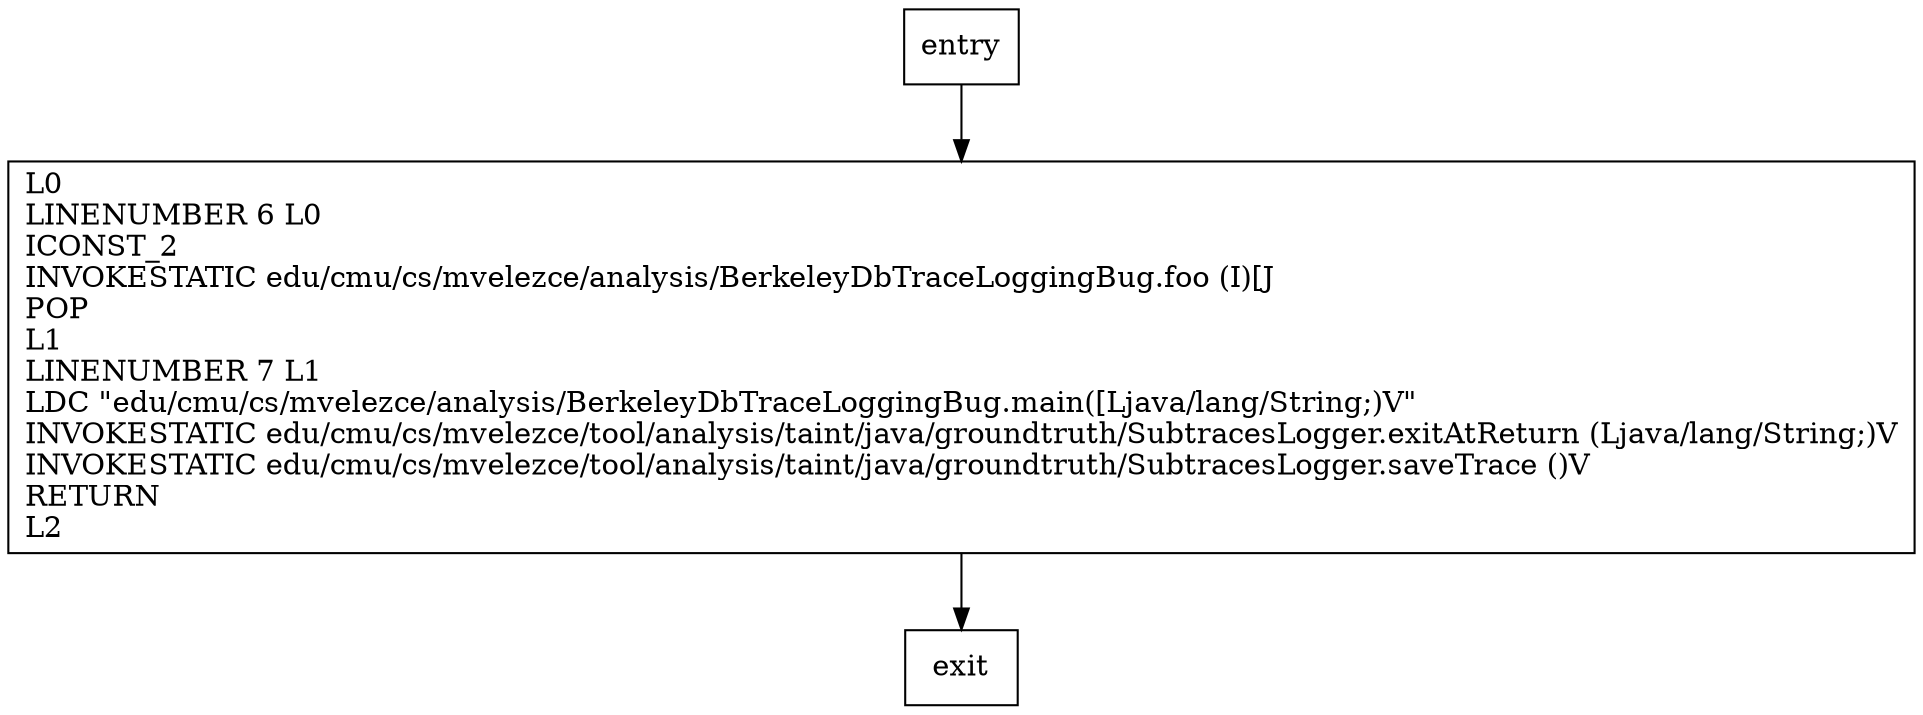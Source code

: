 digraph main {
node [shape=record];
1681094402 [label="L0\lLINENUMBER 6 L0\lICONST_2\lINVOKESTATIC edu/cmu/cs/mvelezce/analysis/BerkeleyDbTraceLoggingBug.foo (I)[J\lPOP\lL1\lLINENUMBER 7 L1\lLDC \"edu/cmu/cs/mvelezce/analysis/BerkeleyDbTraceLoggingBug.main([Ljava/lang/String;)V\"\lINVOKESTATIC edu/cmu/cs/mvelezce/tool/analysis/taint/java/groundtruth/SubtracesLogger.exitAtReturn (Ljava/lang/String;)V\lINVOKESTATIC edu/cmu/cs/mvelezce/tool/analysis/taint/java/groundtruth/SubtracesLogger.saveTrace ()V\lRETURN\lL2\l"];
entry;
exit;
entry -> 1681094402;
1681094402 -> exit;
}
